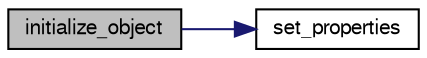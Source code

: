 digraph G
{
  edge [fontname="FreeSans",fontsize="10",labelfontname="FreeSans",labelfontsize="10"];
  node [fontname="FreeSans",fontsize="10",shape=record];
  rankdir="LR";
  Node1 [label="initialize_object",height=0.2,width=0.4,color="black", fillcolor="grey75", style="filled" fontcolor="black"];
  Node1 -> Node2 [color="midnightblue",fontsize="10",style="solid",fontname="FreeSans"];
  Node2 [label="set_properties",height=0.2,width=0.4,color="black", fillcolor="white", style="filled",URL="$____jhandles_____8cc.html#a303a06ea0117b3e1ceb36c79e4fef545"];
}
